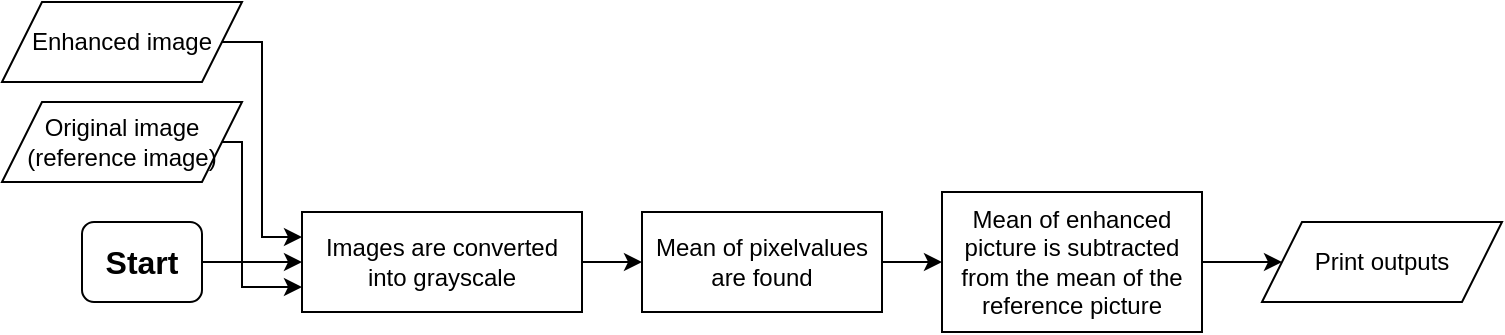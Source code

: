<mxfile version="24.8.6">
  <diagram name="Page-1" id="a9BzZhUmdDYLlZGaoM-b">
    <mxGraphModel dx="974" dy="483" grid="1" gridSize="10" guides="1" tooltips="1" connect="1" arrows="1" fold="1" page="1" pageScale="1" pageWidth="850" pageHeight="1100" math="0" shadow="0">
      <root>
        <mxCell id="0" />
        <mxCell id="1" parent="0" />
        <mxCell id="LfSlcwiVAPx2adZLLw5k-12" style="edgeStyle=orthogonalEdgeStyle;rounded=0;orthogonalLoop=1;jettySize=auto;html=1;exitX=1;exitY=0.5;exitDx=0;exitDy=0;entryX=0;entryY=0.75;entryDx=0;entryDy=0;" edge="1" parent="1" source="LfSlcwiVAPx2adZLLw5k-1" target="LfSlcwiVAPx2adZLLw5k-4">
          <mxGeometry relative="1" as="geometry">
            <Array as="points">
              <mxPoint x="170" y="80" />
              <mxPoint x="170" y="153" />
            </Array>
          </mxGeometry>
        </mxCell>
        <mxCell id="LfSlcwiVAPx2adZLLw5k-1" value="Original image&lt;br&gt;(reference image)" style="shape=parallelogram;perimeter=parallelogramPerimeter;whiteSpace=wrap;html=1;fixedSize=1;" vertex="1" parent="1">
          <mxGeometry x="50" y="60" width="120" height="40" as="geometry" />
        </mxCell>
        <mxCell id="LfSlcwiVAPx2adZLLw5k-11" style="edgeStyle=orthogonalEdgeStyle;rounded=0;orthogonalLoop=1;jettySize=auto;html=1;exitX=1;exitY=0.5;exitDx=0;exitDy=0;entryX=0;entryY=0.25;entryDx=0;entryDy=0;" edge="1" parent="1" source="LfSlcwiVAPx2adZLLw5k-2" target="LfSlcwiVAPx2adZLLw5k-4">
          <mxGeometry relative="1" as="geometry">
            <Array as="points">
              <mxPoint x="180" y="30" />
              <mxPoint x="180" y="128" />
            </Array>
          </mxGeometry>
        </mxCell>
        <mxCell id="LfSlcwiVAPx2adZLLw5k-2" value="Enhanced image" style="shape=parallelogram;perimeter=parallelogramPerimeter;whiteSpace=wrap;html=1;fixedSize=1;" vertex="1" parent="1">
          <mxGeometry x="50" y="10" width="120" height="40" as="geometry" />
        </mxCell>
        <mxCell id="LfSlcwiVAPx2adZLLw5k-8" style="edgeStyle=orthogonalEdgeStyle;rounded=0;orthogonalLoop=1;jettySize=auto;html=1;exitX=1;exitY=0.5;exitDx=0;exitDy=0;entryX=0;entryY=0.5;entryDx=0;entryDy=0;" edge="1" parent="1" source="LfSlcwiVAPx2adZLLw5k-3" target="LfSlcwiVAPx2adZLLw5k-4">
          <mxGeometry relative="1" as="geometry" />
        </mxCell>
        <mxCell id="LfSlcwiVAPx2adZLLw5k-3" value="&lt;b&gt;&lt;font style=&quot;font-size: 16px;&quot;&gt;Start&lt;/font&gt;&lt;/b&gt;" style="rounded=1;whiteSpace=wrap;html=1;" vertex="1" parent="1">
          <mxGeometry x="90" y="120" width="60" height="40" as="geometry" />
        </mxCell>
        <mxCell id="LfSlcwiVAPx2adZLLw5k-9" style="edgeStyle=orthogonalEdgeStyle;rounded=0;orthogonalLoop=1;jettySize=auto;html=1;exitX=1;exitY=0.5;exitDx=0;exitDy=0;entryX=0;entryY=0.5;entryDx=0;entryDy=0;" edge="1" parent="1" source="LfSlcwiVAPx2adZLLw5k-4" target="LfSlcwiVAPx2adZLLw5k-5">
          <mxGeometry relative="1" as="geometry" />
        </mxCell>
        <mxCell id="LfSlcwiVAPx2adZLLw5k-4" value="Images are converted into grayscale" style="rounded=0;whiteSpace=wrap;html=1;" vertex="1" parent="1">
          <mxGeometry x="200" y="115" width="140" height="50" as="geometry" />
        </mxCell>
        <mxCell id="LfSlcwiVAPx2adZLLw5k-10" style="edgeStyle=orthogonalEdgeStyle;rounded=0;orthogonalLoop=1;jettySize=auto;html=1;exitX=1;exitY=0.5;exitDx=0;exitDy=0;entryX=0;entryY=0.5;entryDx=0;entryDy=0;" edge="1" parent="1" source="LfSlcwiVAPx2adZLLw5k-5" target="LfSlcwiVAPx2adZLLw5k-6">
          <mxGeometry relative="1" as="geometry" />
        </mxCell>
        <mxCell id="LfSlcwiVAPx2adZLLw5k-5" value="Mean of pixelvalues are found" style="whiteSpace=wrap;html=1;rounded=0;" vertex="1" parent="1">
          <mxGeometry x="370" y="115" width="120" height="50" as="geometry" />
        </mxCell>
        <mxCell id="LfSlcwiVAPx2adZLLw5k-13" style="edgeStyle=orthogonalEdgeStyle;rounded=0;orthogonalLoop=1;jettySize=auto;html=1;exitX=1;exitY=0.5;exitDx=0;exitDy=0;entryX=0;entryY=0.5;entryDx=0;entryDy=0;" edge="1" parent="1" source="LfSlcwiVAPx2adZLLw5k-6" target="LfSlcwiVAPx2adZLLw5k-7">
          <mxGeometry relative="1" as="geometry" />
        </mxCell>
        <mxCell id="LfSlcwiVAPx2adZLLw5k-6" value="Mean of enhanced picture is subtracted from the mean of the reference picture" style="whiteSpace=wrap;html=1;rounded=0;" vertex="1" parent="1">
          <mxGeometry x="520" y="105" width="130" height="70" as="geometry" />
        </mxCell>
        <mxCell id="LfSlcwiVAPx2adZLLw5k-7" value="Print outputs" style="shape=parallelogram;perimeter=parallelogramPerimeter;whiteSpace=wrap;html=1;fixedSize=1;" vertex="1" parent="1">
          <mxGeometry x="680" y="120" width="120" height="40" as="geometry" />
        </mxCell>
      </root>
    </mxGraphModel>
  </diagram>
</mxfile>
